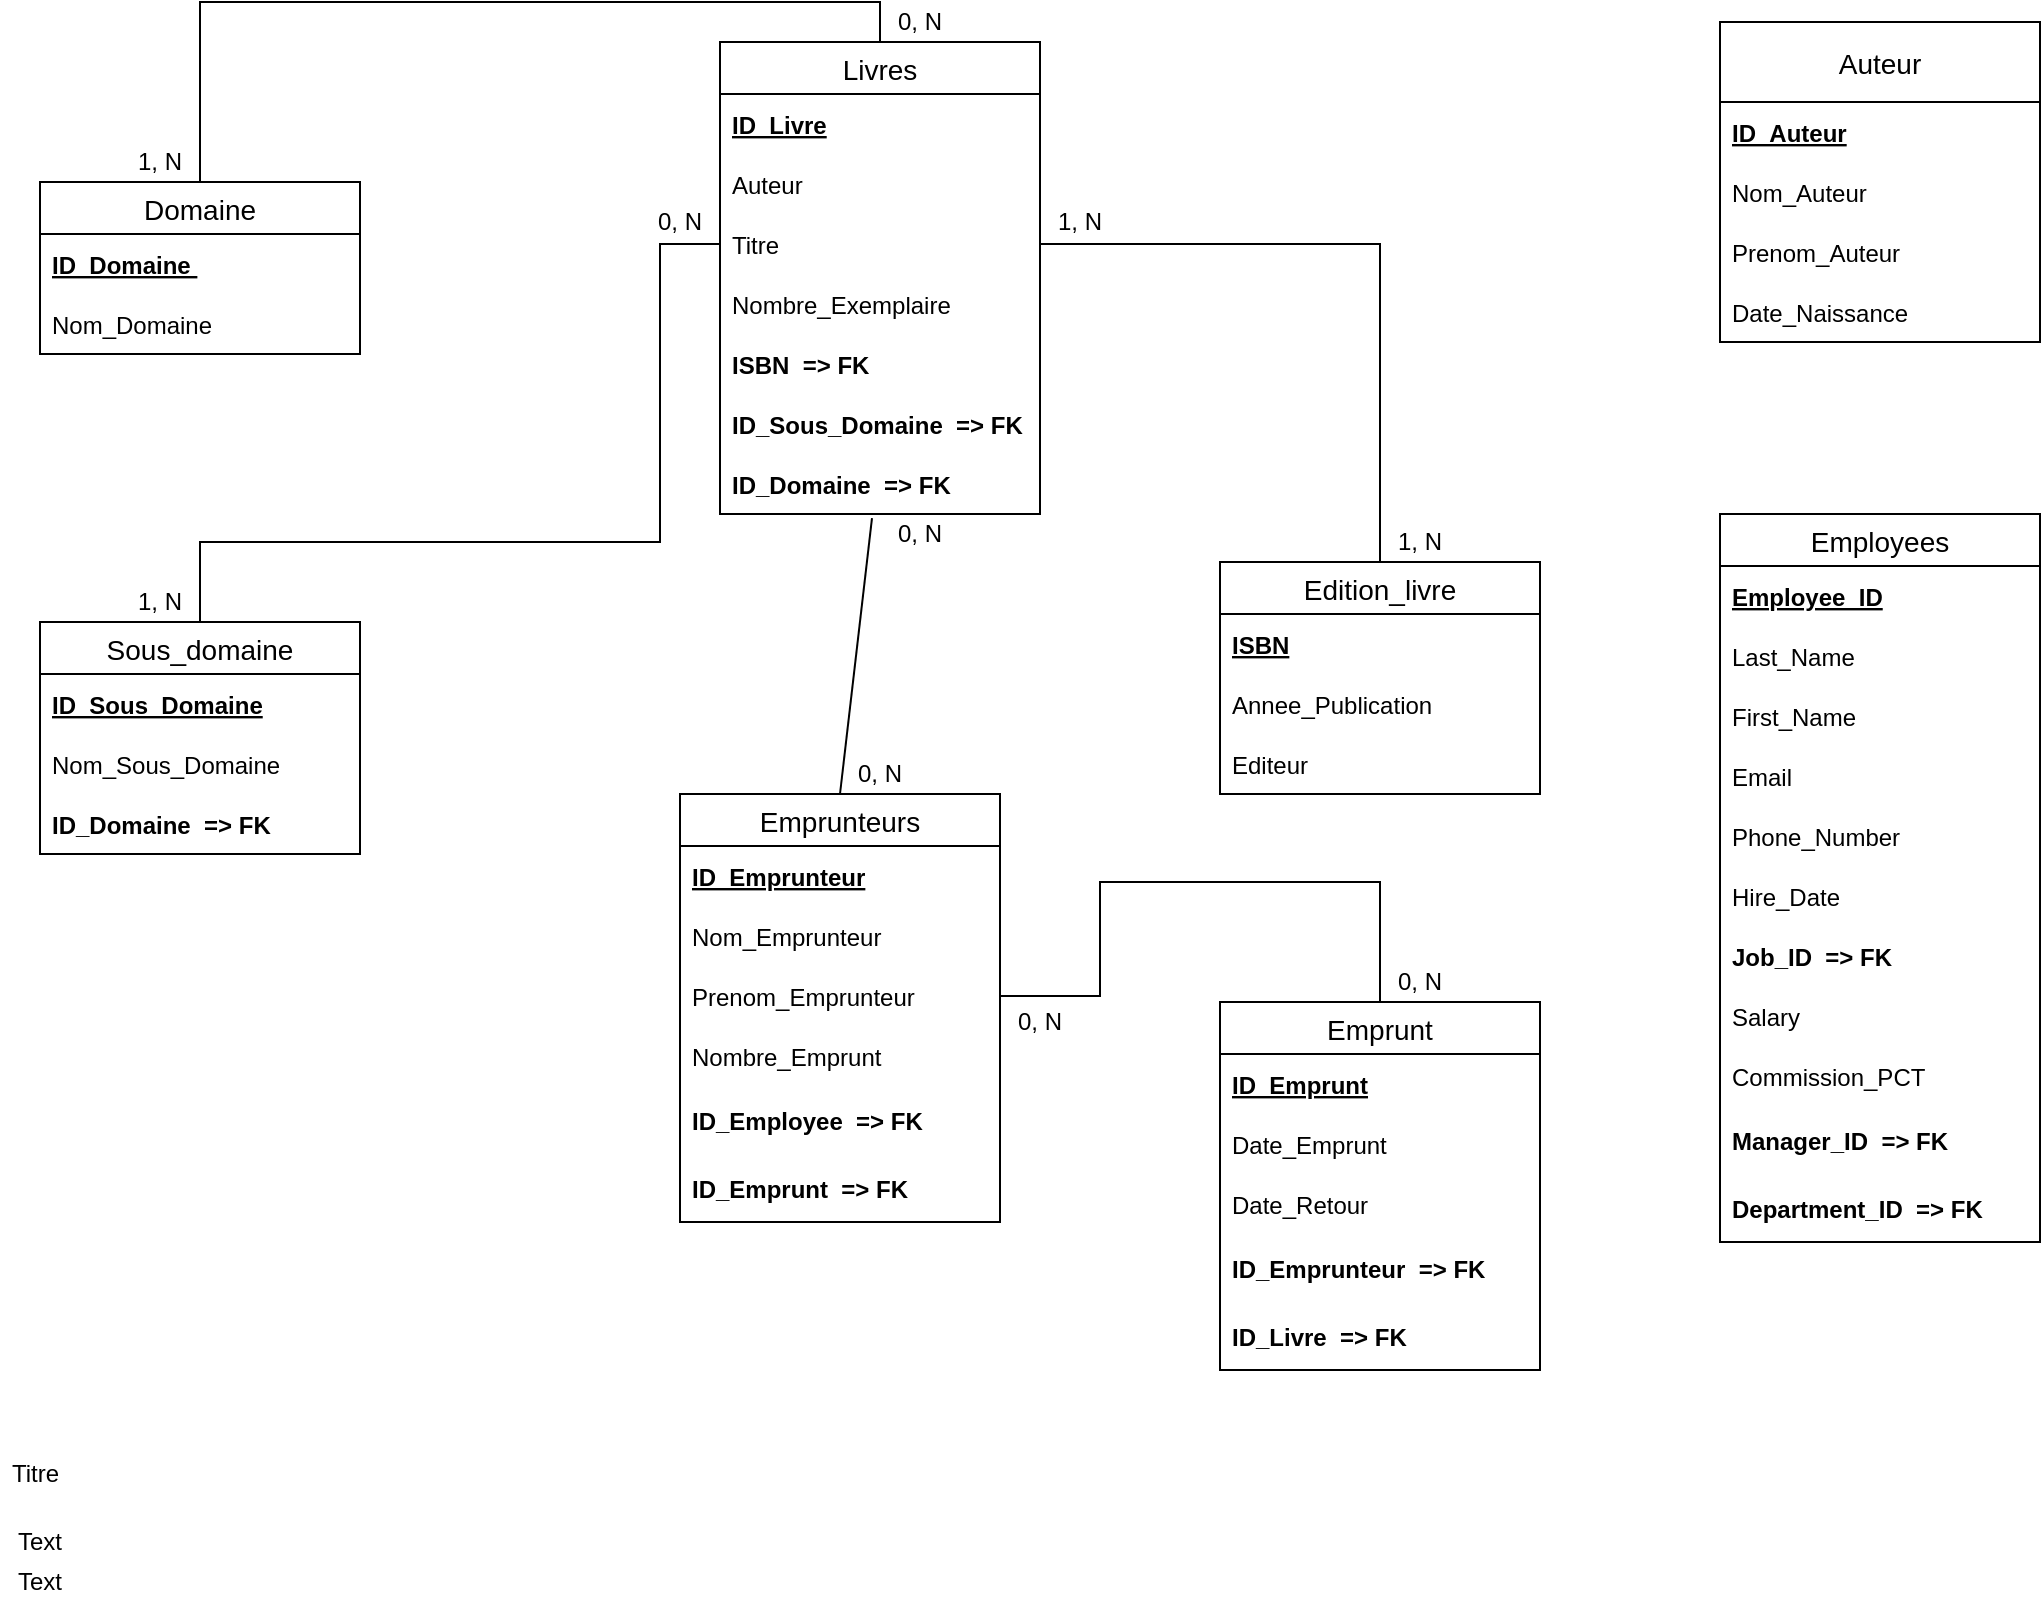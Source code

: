 <mxfile version="14.6.3" type="github">
  <diagram id="429AmuUsz2bHUvxWa3WN" name="Page-1">
    <mxGraphModel dx="1422" dy="762" grid="1" gridSize="10" guides="1" tooltips="1" connect="1" arrows="1" fold="1" page="1" pageScale="1" pageWidth="827" pageHeight="1169" math="0" shadow="0">
      <root>
        <mxCell id="0" />
        <mxCell id="1" parent="0" />
        <mxCell id="TLu3c3DGkV49g3xgr-cT-1" value="Livres" style="swimlane;fontStyle=0;childLayout=stackLayout;horizontal=1;startSize=26;horizontalStack=0;resizeParent=1;resizeParentMax=0;resizeLast=0;collapsible=1;marginBottom=0;align=center;fontSize=14;" parent="1" vertex="1">
          <mxGeometry x="380" y="30" width="160" height="236" as="geometry" />
        </mxCell>
        <mxCell id="TLu3c3DGkV49g3xgr-cT-18" value="ID_Livre" style="text;strokeColor=none;fillColor=none;spacingLeft=4;spacingRight=4;overflow=hidden;rotatable=0;points=[[0,0.5],[1,0.5]];portConstraint=eastwest;fontSize=12;fontStyle=5;verticalAlign=middle;" parent="TLu3c3DGkV49g3xgr-cT-1" vertex="1">
          <mxGeometry y="26" width="160" height="30" as="geometry" />
        </mxCell>
        <mxCell id="TLu3c3DGkV49g3xgr-cT-2" value="Auteur" style="text;strokeColor=none;fillColor=none;spacingLeft=4;spacingRight=4;overflow=hidden;rotatable=0;points=[[0,0.5],[1,0.5]];portConstraint=eastwest;fontSize=12;verticalAlign=middle;" parent="TLu3c3DGkV49g3xgr-cT-1" vertex="1">
          <mxGeometry y="56" width="160" height="30" as="geometry" />
        </mxCell>
        <mxCell id="TLu3c3DGkV49g3xgr-cT-3" value="Titre" style="text;strokeColor=none;fillColor=none;spacingLeft=4;spacingRight=4;overflow=hidden;rotatable=0;points=[[0,0.5],[1,0.5]];portConstraint=eastwest;fontSize=12;verticalAlign=middle;" parent="TLu3c3DGkV49g3xgr-cT-1" vertex="1">
          <mxGeometry y="86" width="160" height="30" as="geometry" />
        </mxCell>
        <mxCell id="TLu3c3DGkV49g3xgr-cT-68" value="Nombre_Exemplaire" style="text;strokeColor=none;fillColor=none;spacingLeft=4;spacingRight=4;overflow=hidden;rotatable=0;points=[[0,0.5],[1,0.5]];portConstraint=eastwest;fontSize=12;verticalAlign=middle;" parent="TLu3c3DGkV49g3xgr-cT-1" vertex="1">
          <mxGeometry y="116" width="160" height="30" as="geometry" />
        </mxCell>
        <mxCell id="TLu3c3DGkV49g3xgr-cT-4" value="ISBN  =&gt; FK" style="text;strokeColor=none;fillColor=none;spacingLeft=4;spacingRight=4;overflow=hidden;rotatable=0;points=[[0,0.5],[1,0.5]];portConstraint=eastwest;fontSize=12;verticalAlign=middle;fontStyle=1" parent="TLu3c3DGkV49g3xgr-cT-1" vertex="1">
          <mxGeometry y="146" width="160" height="30" as="geometry" />
        </mxCell>
        <mxCell id="TLu3c3DGkV49g3xgr-cT-28" value="ID_Sous_Domaine  =&gt; FK" style="text;strokeColor=none;fillColor=none;spacingLeft=4;spacingRight=4;overflow=hidden;rotatable=0;points=[[0,0.5],[1,0.5]];portConstraint=eastwest;fontSize=12;fontStyle=1;verticalAlign=middle;" parent="TLu3c3DGkV49g3xgr-cT-1" vertex="1">
          <mxGeometry y="176" width="160" height="30" as="geometry" />
        </mxCell>
        <mxCell id="TLu3c3DGkV49g3xgr-cT-17" value="ID_Domaine  =&gt; FK" style="text;strokeColor=none;fillColor=none;spacingLeft=4;spacingRight=4;overflow=hidden;rotatable=0;points=[[0,0.5],[1,0.5]];portConstraint=eastwest;fontSize=12;verticalAlign=middle;fontStyle=1" parent="TLu3c3DGkV49g3xgr-cT-1" vertex="1">
          <mxGeometry y="206" width="160" height="30" as="geometry" />
        </mxCell>
        <mxCell id="TLu3c3DGkV49g3xgr-cT-5" value="Domaine" style="swimlane;fontStyle=0;childLayout=stackLayout;horizontal=1;startSize=26;horizontalStack=0;resizeParent=1;resizeParentMax=0;resizeLast=0;collapsible=1;marginBottom=0;align=center;fontSize=14;" parent="1" vertex="1">
          <mxGeometry x="40" y="100" width="160" height="86" as="geometry" />
        </mxCell>
        <mxCell id="TLu3c3DGkV49g3xgr-cT-6" value="ID_Domaine " style="text;spacingLeft=4;spacingRight=4;overflow=hidden;rotatable=0;points=[[0,0.5],[1,0.5]];portConstraint=eastwest;fontSize=12;fontStyle=5;verticalAlign=middle;" parent="TLu3c3DGkV49g3xgr-cT-5" vertex="1">
          <mxGeometry y="26" width="160" height="30" as="geometry" />
        </mxCell>
        <mxCell id="TLu3c3DGkV49g3xgr-cT-7" value="Nom_Domaine" style="text;strokeColor=none;fillColor=none;spacingLeft=4;spacingRight=4;overflow=hidden;rotatable=0;points=[[0,0.5],[1,0.5]];portConstraint=eastwest;fontSize=12;verticalAlign=middle;" parent="TLu3c3DGkV49g3xgr-cT-5" vertex="1">
          <mxGeometry y="56" width="160" height="30" as="geometry" />
        </mxCell>
        <mxCell id="TLu3c3DGkV49g3xgr-cT-9" value="Edition_livre" style="swimlane;fontStyle=0;childLayout=stackLayout;horizontal=1;startSize=26;horizontalStack=0;resizeParent=1;resizeParentMax=0;resizeLast=0;collapsible=1;marginBottom=0;align=center;fontSize=14;" parent="1" vertex="1">
          <mxGeometry x="630" y="290" width="160" height="116" as="geometry" />
        </mxCell>
        <mxCell id="TLu3c3DGkV49g3xgr-cT-10" value="ISBN" style="text;strokeColor=none;fillColor=none;spacingLeft=4;spacingRight=4;overflow=hidden;rotatable=0;points=[[0,0.5],[1,0.5]];portConstraint=eastwest;fontSize=12;verticalAlign=middle;fontStyle=5" parent="TLu3c3DGkV49g3xgr-cT-9" vertex="1">
          <mxGeometry y="26" width="160" height="30" as="geometry" />
        </mxCell>
        <mxCell id="TLu3c3DGkV49g3xgr-cT-27" value="Annee_Publication" style="text;strokeColor=none;fillColor=none;spacingLeft=4;spacingRight=4;overflow=hidden;rotatable=0;points=[[0,0.5],[1,0.5]];portConstraint=eastwest;fontSize=12;verticalAlign=middle;" parent="TLu3c3DGkV49g3xgr-cT-9" vertex="1">
          <mxGeometry y="56" width="160" height="30" as="geometry" />
        </mxCell>
        <mxCell id="TLu3c3DGkV49g3xgr-cT-11" value="Editeur" style="text;strokeColor=none;fillColor=none;spacingLeft=4;spacingRight=4;overflow=hidden;rotatable=0;points=[[0,0.5],[1,0.5]];portConstraint=eastwest;fontSize=12;verticalAlign=middle;" parent="TLu3c3DGkV49g3xgr-cT-9" vertex="1">
          <mxGeometry y="86" width="160" height="30" as="geometry" />
        </mxCell>
        <mxCell id="TLu3c3DGkV49g3xgr-cT-13" value="Sous_domaine" style="swimlane;fontStyle=0;childLayout=stackLayout;horizontal=1;startSize=26;horizontalStack=0;resizeParent=1;resizeParentMax=0;resizeLast=0;collapsible=1;marginBottom=0;align=center;fontSize=14;" parent="1" vertex="1">
          <mxGeometry x="40" y="320" width="160" height="116" as="geometry" />
        </mxCell>
        <mxCell id="TLu3c3DGkV49g3xgr-cT-14" value="ID_Sous_Domaine" style="text;strokeColor=none;fillColor=none;spacingLeft=4;spacingRight=4;overflow=hidden;rotatable=0;points=[[0,0.5],[1,0.5]];portConstraint=eastwest;fontSize=12;fontStyle=5;verticalAlign=middle;" parent="TLu3c3DGkV49g3xgr-cT-13" vertex="1">
          <mxGeometry y="26" width="160" height="30" as="geometry" />
        </mxCell>
        <mxCell id="TLu3c3DGkV49g3xgr-cT-26" value="Nom_Sous_Domaine" style="text;strokeColor=none;fillColor=none;spacingLeft=4;spacingRight=4;overflow=hidden;rotatable=0;points=[[0,0.5],[1,0.5]];portConstraint=eastwest;fontSize=12;verticalAlign=middle;" parent="TLu3c3DGkV49g3xgr-cT-13" vertex="1">
          <mxGeometry y="56" width="160" height="30" as="geometry" />
        </mxCell>
        <mxCell id="TLu3c3DGkV49g3xgr-cT-15" value="ID_Domaine  =&gt; FK" style="text;strokeColor=none;fillColor=none;spacingLeft=4;spacingRight=4;overflow=hidden;rotatable=0;points=[[0,0.5],[1,0.5]];portConstraint=eastwest;fontSize=12;verticalAlign=middle;fontStyle=1" parent="TLu3c3DGkV49g3xgr-cT-13" vertex="1">
          <mxGeometry y="86" width="160" height="30" as="geometry" />
        </mxCell>
        <mxCell id="TLu3c3DGkV49g3xgr-cT-19" value="Titre" style="text;strokeColor=none;fillColor=none;spacingLeft=4;spacingRight=4;overflow=hidden;rotatable=0;points=[[0,0.5],[1,0.5]];portConstraint=eastwest;fontSize=12;verticalAlign=middle;" parent="1" vertex="1">
          <mxGeometry x="20" y="730" width="160" height="30" as="geometry" />
        </mxCell>
        <mxCell id="TLu3c3DGkV49g3xgr-cT-40" value="Auteur" style="swimlane;fontStyle=0;childLayout=stackLayout;horizontal=1;startSize=40;horizontalStack=0;resizeParent=1;resizeParentMax=0;resizeLast=0;collapsible=1;marginBottom=0;align=center;fontSize=14;" parent="1" vertex="1">
          <mxGeometry x="880" y="20" width="160" height="160" as="geometry" />
        </mxCell>
        <mxCell id="TLu3c3DGkV49g3xgr-cT-41" value="ID_Auteur" style="text;strokeColor=none;fillColor=none;spacingLeft=4;spacingRight=4;overflow=hidden;rotatable=0;points=[[0,0.5],[1,0.5]];portConstraint=eastwest;fontSize=12;verticalAlign=middle;fontStyle=5" parent="TLu3c3DGkV49g3xgr-cT-40" vertex="1">
          <mxGeometry y="40" width="160" height="30" as="geometry" />
        </mxCell>
        <mxCell id="TLu3c3DGkV49g3xgr-cT-42" value="Nom_Auteur" style="text;strokeColor=none;fillColor=none;spacingLeft=4;spacingRight=4;overflow=hidden;rotatable=0;points=[[0,0.5],[1,0.5]];portConstraint=eastwest;fontSize=12;verticalAlign=middle;" parent="TLu3c3DGkV49g3xgr-cT-40" vertex="1">
          <mxGeometry y="70" width="160" height="30" as="geometry" />
        </mxCell>
        <mxCell id="TLu3c3DGkV49g3xgr-cT-43" value="Prenom_Auteur" style="text;strokeColor=none;fillColor=none;spacingLeft=4;spacingRight=4;overflow=hidden;rotatable=0;points=[[0,0.5],[1,0.5]];portConstraint=eastwest;fontSize=12;verticalAlign=middle;" parent="TLu3c3DGkV49g3xgr-cT-40" vertex="1">
          <mxGeometry y="100" width="160" height="30" as="geometry" />
        </mxCell>
        <mxCell id="TLu3c3DGkV49g3xgr-cT-44" value="Date_Naissance" style="text;strokeColor=none;fillColor=none;spacingLeft=4;spacingRight=4;overflow=hidden;rotatable=0;points=[[0,0.5],[1,0.5]];portConstraint=eastwest;fontSize=12;verticalAlign=middle;" parent="TLu3c3DGkV49g3xgr-cT-40" vertex="1">
          <mxGeometry y="130" width="160" height="30" as="geometry" />
        </mxCell>
        <mxCell id="TLu3c3DGkV49g3xgr-cT-45" value="" style="endArrow=none;html=1;rounded=0;entryX=0.5;entryY=0;entryDx=0;entryDy=0;edgeStyle=orthogonalEdgeStyle;exitX=1;exitY=0.5;exitDx=0;exitDy=0;" parent="1" source="TLu3c3DGkV49g3xgr-cT-3" target="TLu3c3DGkV49g3xgr-cT-9" edge="1">
          <mxGeometry relative="1" as="geometry">
            <mxPoint x="330" y="370" as="sourcePoint" />
            <mxPoint x="490" y="370" as="targetPoint" />
          </mxGeometry>
        </mxCell>
        <mxCell id="TLu3c3DGkV49g3xgr-cT-46" value="" style="endArrow=none;html=1;rounded=0;exitX=0.5;exitY=0;exitDx=0;exitDy=0;entryX=0;entryY=0.5;entryDx=0;entryDy=0;edgeStyle=orthogonalEdgeStyle;" parent="1" source="TLu3c3DGkV49g3xgr-cT-13" target="TLu3c3DGkV49g3xgr-cT-3" edge="1">
          <mxGeometry relative="1" as="geometry">
            <mxPoint x="330" y="370" as="sourcePoint" />
            <mxPoint x="490" y="370" as="targetPoint" />
            <Array as="points">
              <mxPoint x="120" y="280" />
              <mxPoint x="350" y="280" />
              <mxPoint x="350" y="131" />
            </Array>
          </mxGeometry>
        </mxCell>
        <mxCell id="TLu3c3DGkV49g3xgr-cT-47" value="" style="endArrow=none;html=1;rounded=0;edgeStyle=orthogonalEdgeStyle;exitX=0.5;exitY=0;exitDx=0;exitDy=0;entryX=0.5;entryY=0;entryDx=0;entryDy=0;" parent="1" source="TLu3c3DGkV49g3xgr-cT-5" target="TLu3c3DGkV49g3xgr-cT-1" edge="1">
          <mxGeometry relative="1" as="geometry">
            <mxPoint x="330" y="370" as="sourcePoint" />
            <mxPoint x="490" y="370" as="targetPoint" />
            <Array as="points">
              <mxPoint x="120" y="10" />
              <mxPoint x="460" y="10" />
            </Array>
          </mxGeometry>
        </mxCell>
        <mxCell id="TLu3c3DGkV49g3xgr-cT-56" value="Text" style="text;html=1;strokeColor=none;fillColor=none;align=center;verticalAlign=middle;whiteSpace=wrap;rounded=0;" parent="1" vertex="1">
          <mxGeometry x="20" y="770" width="40" height="20" as="geometry" />
        </mxCell>
        <mxCell id="TLu3c3DGkV49g3xgr-cT-57" value="Text" style="text;html=1;strokeColor=none;fillColor=none;align=center;verticalAlign=middle;whiteSpace=wrap;rounded=0;" parent="1" vertex="1">
          <mxGeometry x="20" y="790" width="40" height="20" as="geometry" />
        </mxCell>
        <mxCell id="TLu3c3DGkV49g3xgr-cT-58" value="0, N" style="text;html=1;strokeColor=none;fillColor=none;align=center;verticalAlign=middle;whiteSpace=wrap;rounded=0;" parent="1" vertex="1">
          <mxGeometry x="460" y="10" width="40" height="20" as="geometry" />
        </mxCell>
        <mxCell id="TLu3c3DGkV49g3xgr-cT-59" value="1, N" style="text;html=1;strokeColor=none;fillColor=none;align=center;verticalAlign=middle;whiteSpace=wrap;rounded=0;" parent="1" vertex="1">
          <mxGeometry x="80" y="300" width="40" height="20" as="geometry" />
        </mxCell>
        <mxCell id="TLu3c3DGkV49g3xgr-cT-62" value="0, N" style="text;html=1;strokeColor=none;fillColor=none;align=center;verticalAlign=middle;whiteSpace=wrap;rounded=0;" parent="1" vertex="1">
          <mxGeometry x="340" y="110" width="40" height="20" as="geometry" />
        </mxCell>
        <mxCell id="TLu3c3DGkV49g3xgr-cT-64" value="1, N" style="text;html=1;strokeColor=none;fillColor=none;align=center;verticalAlign=middle;whiteSpace=wrap;rounded=0;" parent="1" vertex="1">
          <mxGeometry x="80" y="80" width="40" height="20" as="geometry" />
        </mxCell>
        <mxCell id="TLu3c3DGkV49g3xgr-cT-65" value="1, N" style="text;html=1;strokeColor=none;fillColor=none;align=center;verticalAlign=middle;whiteSpace=wrap;rounded=0;" parent="1" vertex="1">
          <mxGeometry x="540" y="110" width="40" height="20" as="geometry" />
        </mxCell>
        <mxCell id="TLu3c3DGkV49g3xgr-cT-66" value="1, N" style="text;html=1;strokeColor=none;fillColor=none;align=center;verticalAlign=middle;whiteSpace=wrap;rounded=0;" parent="1" vertex="1">
          <mxGeometry x="710" y="270" width="40" height="20" as="geometry" />
        </mxCell>
        <mxCell id="TLu3c3DGkV49g3xgr-cT-69" value="Emprunteurs" style="swimlane;fontStyle=0;childLayout=stackLayout;horizontal=1;startSize=26;horizontalStack=0;resizeParent=1;resizeParentMax=0;resizeLast=0;collapsible=1;marginBottom=0;align=center;fontSize=14;" parent="1" vertex="1">
          <mxGeometry x="360" y="406" width="160" height="214" as="geometry" />
        </mxCell>
        <mxCell id="TLu3c3DGkV49g3xgr-cT-70" value="ID_Emprunteur" style="text;strokeColor=none;fillColor=none;spacingLeft=4;spacingRight=4;overflow=hidden;rotatable=0;points=[[0,0.5],[1,0.5]];portConstraint=eastwest;fontSize=12;verticalAlign=middle;fontStyle=5" parent="TLu3c3DGkV49g3xgr-cT-69" vertex="1">
          <mxGeometry y="26" width="160" height="30" as="geometry" />
        </mxCell>
        <mxCell id="TLu3c3DGkV49g3xgr-cT-71" value="Nom_Emprunteur" style="text;strokeColor=none;fillColor=none;spacingLeft=4;spacingRight=4;overflow=hidden;rotatable=0;points=[[0,0.5],[1,0.5]];portConstraint=eastwest;fontSize=12;verticalAlign=middle;" parent="TLu3c3DGkV49g3xgr-cT-69" vertex="1">
          <mxGeometry y="56" width="160" height="30" as="geometry" />
        </mxCell>
        <mxCell id="TLu3c3DGkV49g3xgr-cT-72" value="Prenom_Emprunteur" style="text;strokeColor=none;fillColor=none;spacingLeft=4;spacingRight=4;overflow=hidden;rotatable=0;points=[[0,0.5],[1,0.5]];portConstraint=eastwest;fontSize=12;verticalAlign=middle;" parent="TLu3c3DGkV49g3xgr-cT-69" vertex="1">
          <mxGeometry y="86" width="160" height="30" as="geometry" />
        </mxCell>
        <mxCell id="TLu3c3DGkV49g3xgr-cT-75" value="Nombre_Emprunt" style="text;strokeColor=none;fillColor=none;spacingLeft=4;spacingRight=4;overflow=hidden;rotatable=0;points=[[0,0.5],[1,0.5]];portConstraint=eastwest;fontSize=12;verticalAlign=middle;" parent="TLu3c3DGkV49g3xgr-cT-69" vertex="1">
          <mxGeometry y="116" width="160" height="30" as="geometry" />
        </mxCell>
        <mxCell id="TLu3c3DGkV49g3xgr-cT-73" value="ID_Employee  =&gt; FK" style="text;strokeColor=none;fillColor=none;spacingLeft=4;spacingRight=4;overflow=hidden;rotatable=0;points=[[0,0.5],[1,0.5]];portConstraint=eastwest;fontSize=12;verticalAlign=middle;fontStyle=1" parent="TLu3c3DGkV49g3xgr-cT-69" vertex="1">
          <mxGeometry y="146" width="160" height="34" as="geometry" />
        </mxCell>
        <mxCell id="5XA2xY9VoY0x5GMOkKnN-2" value="ID_Emprunt  =&gt; FK" style="text;strokeColor=none;fillColor=none;spacingLeft=4;spacingRight=4;overflow=hidden;rotatable=0;points=[[0,0.5],[1,0.5]];portConstraint=eastwest;fontSize=12;verticalAlign=middle;fontStyle=1" vertex="1" parent="TLu3c3DGkV49g3xgr-cT-69">
          <mxGeometry y="180" width="160" height="34" as="geometry" />
        </mxCell>
        <mxCell id="TLu3c3DGkV49g3xgr-cT-76" value="Emprunt" style="swimlane;fontStyle=0;childLayout=stackLayout;horizontal=1;startSize=26;horizontalStack=0;resizeParent=1;resizeParentMax=0;resizeLast=0;collapsible=1;marginBottom=0;align=center;fontSize=14;" parent="1" vertex="1">
          <mxGeometry x="630" y="510" width="160" height="184" as="geometry" />
        </mxCell>
        <mxCell id="TLu3c3DGkV49g3xgr-cT-77" value="ID_Emprunt" style="text;strokeColor=none;fillColor=none;spacingLeft=4;spacingRight=4;overflow=hidden;rotatable=0;points=[[0,0.5],[1,0.5]];portConstraint=eastwest;fontSize=12;verticalAlign=middle;fontStyle=5" parent="TLu3c3DGkV49g3xgr-cT-76" vertex="1">
          <mxGeometry y="26" width="160" height="30" as="geometry" />
        </mxCell>
        <mxCell id="TLu3c3DGkV49g3xgr-cT-78" value="Date_Emprunt" style="text;strokeColor=none;fillColor=none;spacingLeft=4;spacingRight=4;overflow=hidden;rotatable=0;points=[[0,0.5],[1,0.5]];portConstraint=eastwest;fontSize=12;verticalAlign=middle;" parent="TLu3c3DGkV49g3xgr-cT-76" vertex="1">
          <mxGeometry y="56" width="160" height="30" as="geometry" />
        </mxCell>
        <mxCell id="TLu3c3DGkV49g3xgr-cT-79" value="Date_Retour" style="text;strokeColor=none;fillColor=none;spacingLeft=4;spacingRight=4;overflow=hidden;rotatable=0;points=[[0,0.5],[1,0.5]];portConstraint=eastwest;fontSize=12;verticalAlign=middle;" parent="TLu3c3DGkV49g3xgr-cT-76" vertex="1">
          <mxGeometry y="86" width="160" height="30" as="geometry" />
        </mxCell>
        <mxCell id="5XA2xY9VoY0x5GMOkKnN-1" value="ID_Emprunteur  =&gt; FK" style="text;strokeColor=none;fillColor=none;spacingLeft=4;spacingRight=4;overflow=hidden;rotatable=0;points=[[0,0.5],[1,0.5]];portConstraint=eastwest;fontSize=12;verticalAlign=middle;fontStyle=1" vertex="1" parent="TLu3c3DGkV49g3xgr-cT-76">
          <mxGeometry y="116" width="160" height="34" as="geometry" />
        </mxCell>
        <mxCell id="TLu3c3DGkV49g3xgr-cT-81" value="ID_Livre  =&gt; FK" style="text;strokeColor=none;fillColor=none;spacingLeft=4;spacingRight=4;overflow=hidden;rotatable=0;points=[[0,0.5],[1,0.5]];portConstraint=eastwest;fontSize=12;verticalAlign=middle;fontStyle=1" parent="TLu3c3DGkV49g3xgr-cT-76" vertex="1">
          <mxGeometry y="150" width="160" height="34" as="geometry" />
        </mxCell>
        <mxCell id="TLu3c3DGkV49g3xgr-cT-82" value="" style="endArrow=none;html=1;rounded=0;entryX=0.475;entryY=1.067;entryDx=0;entryDy=0;exitX=0.5;exitY=0;exitDx=0;exitDy=0;entryPerimeter=0;" parent="1" source="TLu3c3DGkV49g3xgr-cT-69" target="TLu3c3DGkV49g3xgr-cT-17" edge="1">
          <mxGeometry relative="1" as="geometry">
            <mxPoint x="330" y="470" as="sourcePoint" />
            <mxPoint x="490" y="470" as="targetPoint" />
          </mxGeometry>
        </mxCell>
        <mxCell id="TLu3c3DGkV49g3xgr-cT-84" value="0, N" style="text;html=1;strokeColor=none;fillColor=none;align=center;verticalAlign=middle;whiteSpace=wrap;rounded=0;" parent="1" vertex="1">
          <mxGeometry x="460" y="266" width="40" height="20" as="geometry" />
        </mxCell>
        <mxCell id="TLu3c3DGkV49g3xgr-cT-85" value="0, N" style="text;html=1;strokeColor=none;fillColor=none;align=center;verticalAlign=middle;whiteSpace=wrap;rounded=0;" parent="1" vertex="1">
          <mxGeometry x="440" y="386" width="40" height="20" as="geometry" />
        </mxCell>
        <mxCell id="TLu3c3DGkV49g3xgr-cT-86" value="" style="endArrow=none;html=1;rounded=0;entryX=0.5;entryY=0;entryDx=0;entryDy=0;edgeStyle=orthogonalEdgeStyle;exitX=1;exitY=0.5;exitDx=0;exitDy=0;" parent="1" source="TLu3c3DGkV49g3xgr-cT-72" target="TLu3c3DGkV49g3xgr-cT-76" edge="1">
          <mxGeometry relative="1" as="geometry">
            <mxPoint x="330" y="370" as="sourcePoint" />
            <mxPoint x="490" y="370" as="targetPoint" />
            <Array as="points">
              <mxPoint x="570" y="507" />
              <mxPoint x="570" y="450" />
              <mxPoint x="710" y="450" />
            </Array>
          </mxGeometry>
        </mxCell>
        <mxCell id="TLu3c3DGkV49g3xgr-cT-87" value="0, N" style="text;html=1;strokeColor=none;fillColor=none;align=center;verticalAlign=middle;whiteSpace=wrap;rounded=0;" parent="1" vertex="1">
          <mxGeometry x="710" y="490" width="40" height="20" as="geometry" />
        </mxCell>
        <mxCell id="TLu3c3DGkV49g3xgr-cT-88" value="0, N" style="text;html=1;strokeColor=none;fillColor=none;align=center;verticalAlign=middle;whiteSpace=wrap;rounded=0;" parent="1" vertex="1">
          <mxGeometry x="520" y="510" width="40" height="20" as="geometry" />
        </mxCell>
        <mxCell id="5XA2xY9VoY0x5GMOkKnN-3" value="Employees" style="swimlane;fontStyle=0;childLayout=stackLayout;horizontal=1;startSize=26;horizontalStack=0;resizeParent=1;resizeParentMax=0;resizeLast=0;collapsible=1;marginBottom=0;align=center;fontSize=14;" vertex="1" parent="1">
          <mxGeometry x="880" y="266" width="160" height="364" as="geometry" />
        </mxCell>
        <mxCell id="5XA2xY9VoY0x5GMOkKnN-4" value="Employee_ID" style="text;strokeColor=none;fillColor=none;spacingLeft=4;spacingRight=4;overflow=hidden;rotatable=0;points=[[0,0.5],[1,0.5]];portConstraint=eastwest;fontSize=12;verticalAlign=middle;fontStyle=5" vertex="1" parent="5XA2xY9VoY0x5GMOkKnN-3">
          <mxGeometry y="26" width="160" height="30" as="geometry" />
        </mxCell>
        <mxCell id="5XA2xY9VoY0x5GMOkKnN-6" value="Last_Name" style="text;strokeColor=none;fillColor=none;spacingLeft=4;spacingRight=4;overflow=hidden;rotatable=0;points=[[0,0.5],[1,0.5]];portConstraint=eastwest;fontSize=12;verticalAlign=middle;" vertex="1" parent="5XA2xY9VoY0x5GMOkKnN-3">
          <mxGeometry y="56" width="160" height="30" as="geometry" />
        </mxCell>
        <mxCell id="5XA2xY9VoY0x5GMOkKnN-5" value="First_Name" style="text;strokeColor=none;fillColor=none;spacingLeft=4;spacingRight=4;overflow=hidden;rotatable=0;points=[[0,0.5],[1,0.5]];portConstraint=eastwest;fontSize=12;verticalAlign=middle;" vertex="1" parent="5XA2xY9VoY0x5GMOkKnN-3">
          <mxGeometry y="86" width="160" height="30" as="geometry" />
        </mxCell>
        <mxCell id="5XA2xY9VoY0x5GMOkKnN-7" value="Email" style="text;strokeColor=none;fillColor=none;spacingLeft=4;spacingRight=4;overflow=hidden;rotatable=0;points=[[0,0.5],[1,0.5]];portConstraint=eastwest;fontSize=12;verticalAlign=middle;" vertex="1" parent="5XA2xY9VoY0x5GMOkKnN-3">
          <mxGeometry y="116" width="160" height="30" as="geometry" />
        </mxCell>
        <mxCell id="5XA2xY9VoY0x5GMOkKnN-11" value="Phone_Number" style="text;strokeColor=none;fillColor=none;spacingLeft=4;spacingRight=4;overflow=hidden;rotatable=0;points=[[0,0.5],[1,0.5]];portConstraint=eastwest;fontSize=12;verticalAlign=middle;" vertex="1" parent="5XA2xY9VoY0x5GMOkKnN-3">
          <mxGeometry y="146" width="160" height="30" as="geometry" />
        </mxCell>
        <mxCell id="5XA2xY9VoY0x5GMOkKnN-12" value="Hire_Date" style="text;strokeColor=none;fillColor=none;spacingLeft=4;spacingRight=4;overflow=hidden;rotatable=0;points=[[0,0.5],[1,0.5]];portConstraint=eastwest;fontSize=12;verticalAlign=middle;" vertex="1" parent="5XA2xY9VoY0x5GMOkKnN-3">
          <mxGeometry y="176" width="160" height="30" as="geometry" />
        </mxCell>
        <mxCell id="5XA2xY9VoY0x5GMOkKnN-13" value="Job_ID  =&gt; FK" style="text;strokeColor=none;fillColor=none;spacingLeft=4;spacingRight=4;overflow=hidden;rotatable=0;points=[[0,0.5],[1,0.5]];portConstraint=eastwest;fontSize=12;verticalAlign=middle;fontStyle=1" vertex="1" parent="5XA2xY9VoY0x5GMOkKnN-3">
          <mxGeometry y="206" width="160" height="30" as="geometry" />
        </mxCell>
        <mxCell id="5XA2xY9VoY0x5GMOkKnN-10" value="Salary" style="text;strokeColor=none;fillColor=none;spacingLeft=4;spacingRight=4;overflow=hidden;rotatable=0;points=[[0,0.5],[1,0.5]];portConstraint=eastwest;fontSize=12;verticalAlign=middle;" vertex="1" parent="5XA2xY9VoY0x5GMOkKnN-3">
          <mxGeometry y="236" width="160" height="30" as="geometry" />
        </mxCell>
        <mxCell id="5XA2xY9VoY0x5GMOkKnN-14" value="Commission_PCT" style="text;strokeColor=none;fillColor=none;spacingLeft=4;spacingRight=4;overflow=hidden;rotatable=0;points=[[0,0.5],[1,0.5]];portConstraint=eastwest;fontSize=12;verticalAlign=middle;" vertex="1" parent="5XA2xY9VoY0x5GMOkKnN-3">
          <mxGeometry y="266" width="160" height="30" as="geometry" />
        </mxCell>
        <mxCell id="5XA2xY9VoY0x5GMOkKnN-8" value="Manager_ID  =&gt; FK" style="text;strokeColor=none;fillColor=none;spacingLeft=4;spacingRight=4;overflow=hidden;rotatable=0;points=[[0,0.5],[1,0.5]];portConstraint=eastwest;fontSize=12;verticalAlign=middle;fontStyle=1" vertex="1" parent="5XA2xY9VoY0x5GMOkKnN-3">
          <mxGeometry y="296" width="160" height="34" as="geometry" />
        </mxCell>
        <mxCell id="5XA2xY9VoY0x5GMOkKnN-9" value="Department_ID  =&gt; FK" style="text;strokeColor=none;fillColor=none;spacingLeft=4;spacingRight=4;overflow=hidden;rotatable=0;points=[[0,0.5],[1,0.5]];portConstraint=eastwest;fontSize=12;verticalAlign=middle;fontStyle=1" vertex="1" parent="5XA2xY9VoY0x5GMOkKnN-3">
          <mxGeometry y="330" width="160" height="34" as="geometry" />
        </mxCell>
      </root>
    </mxGraphModel>
  </diagram>
</mxfile>
